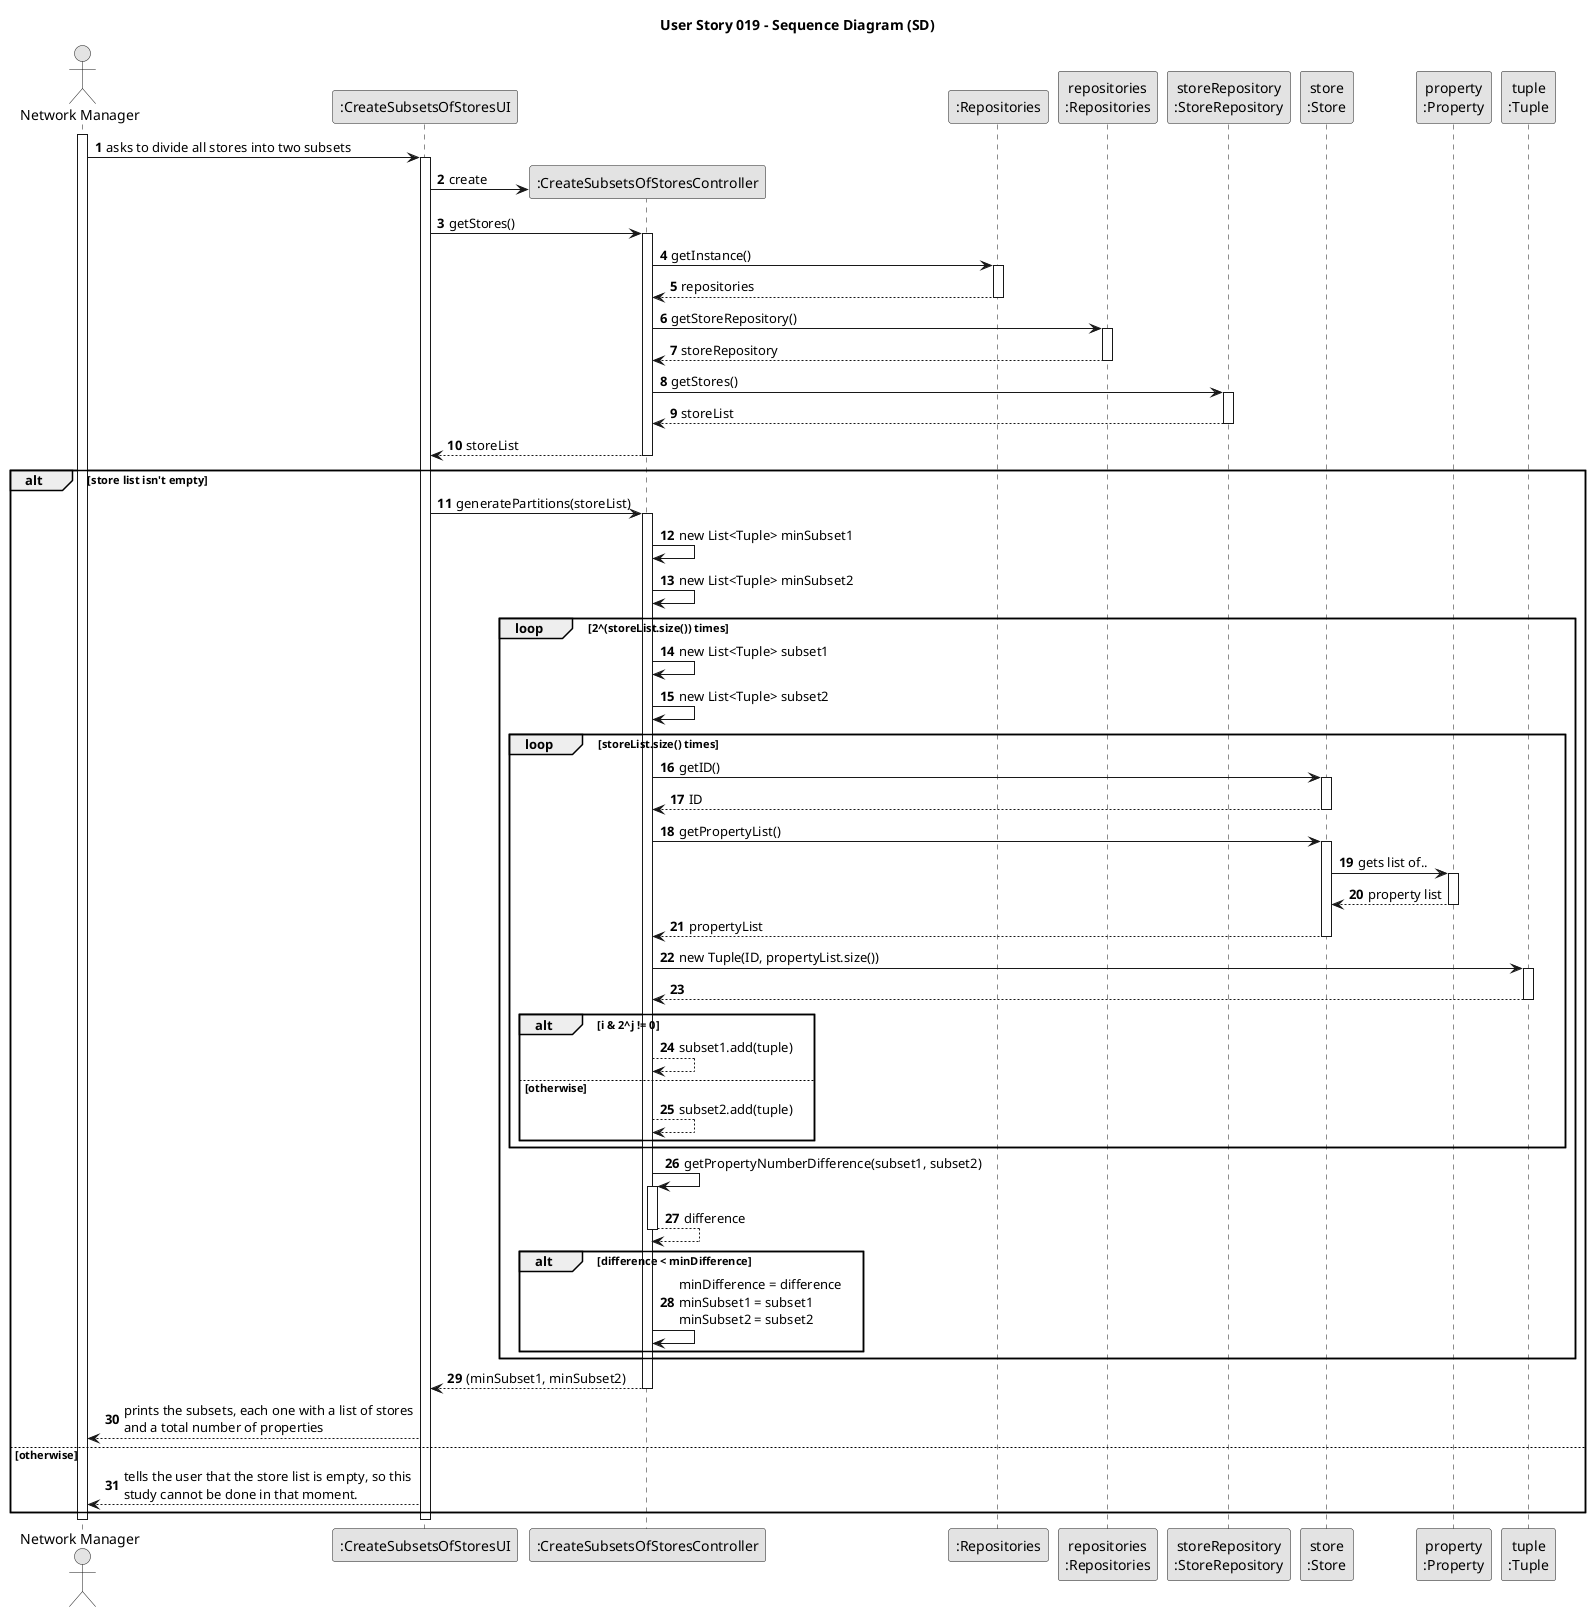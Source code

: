 @startuml
skinparam monochrome true
skinparam packageStyle rectangle
skinparam shadowing false

title User Story 019 - Sequence Diagram (SD)

autonumber

actor "Network Manager" as User
participant ":CreateSubsetsOfStoresUI" as UI
participant ":CreateSubsetsOfStoresController" as CTRL
participant ":Repositories" as RepositorySingleton
participant "repositories\n:Repositories" as PLAT
participant "storeRepository\n:StoreRepository" as Repository
participant "store\n:Store" as Store
participant "property\n:Property" as Property
participant "tuple\n:Tuple" as Tuple

activate User
User -> UI : asks to divide all stores into two subsets
activate UI

UI -> CTRL** : create
    UI -> CTRL : getStores()
    activate CTRL

    CTRL -> RepositorySingleton : getInstance()
    activate RepositorySingleton

    RepositorySingleton --> CTRL: repositories
    deactivate RepositorySingleton

    CTRL -> PLAT : getStoreRepository()
    activate PLAT

    PLAT --> CTRL: storeRepository
    deactivate PLAT

    CTRL -> Repository : getStores()
    activate Repository

    Repository --> CTRL : storeList
    deactivate Repository

    CTRL --> UI : storeList
    deactivate CTRL


alt store list isn't empty
UI -> CTRL : generatePartitions(storeList)
activate CTRL

CTRL -> CTRL : new List<Tuple> minSubset1
CTRL -> CTRL : new List<Tuple> minSubset2

loop 2^(storeList.size()) times
CTRL -> CTRL : new List<Tuple> subset1
CTRL -> CTRL : new List<Tuple> subset2
loop storeList.size() times
CTRL -> Store : getID()
activate Store
Store --> CTRL : ID
deactivate Store
CTRL -> Store : getPropertyList()
activate Store
Store -> Property : gets list of..
activate Property
Property --> Store : property list
deactivate Property
Store --> CTRL : propertyList
deactivate Store
CTRL -> Tuple : new Tuple(ID, propertyList.size())
activate Tuple
Tuple --> CTRL
deactivate Tuple
alt i & 2^j != 0
CTRL --> CTRL : subset1.add(tuple)
else otherwise
CTRL --> CTRL : subset2.add(tuple)
end
end
CTRL -> CTRL : getPropertyNumberDifference(subset1, subset2)
activate CTRL
CTRL --> CTRL : difference
deactivate CTRL
alt difference < minDifference
CTRL -> CTRL : minDifference = difference\nminSubset1 = subset1\nminSubset2 = subset2
end
end
CTRL --> UI : (minSubset1, minSubset2)
deactivate CTRL
UI --> User : prints the subsets, each one with a list of stores\nand a total number of properties
else otherwise
UI --> User : tells the user that the store list is empty, so this\nstudy cannot be done in that moment.
end
deactivate UI

deactivate User

@enduml